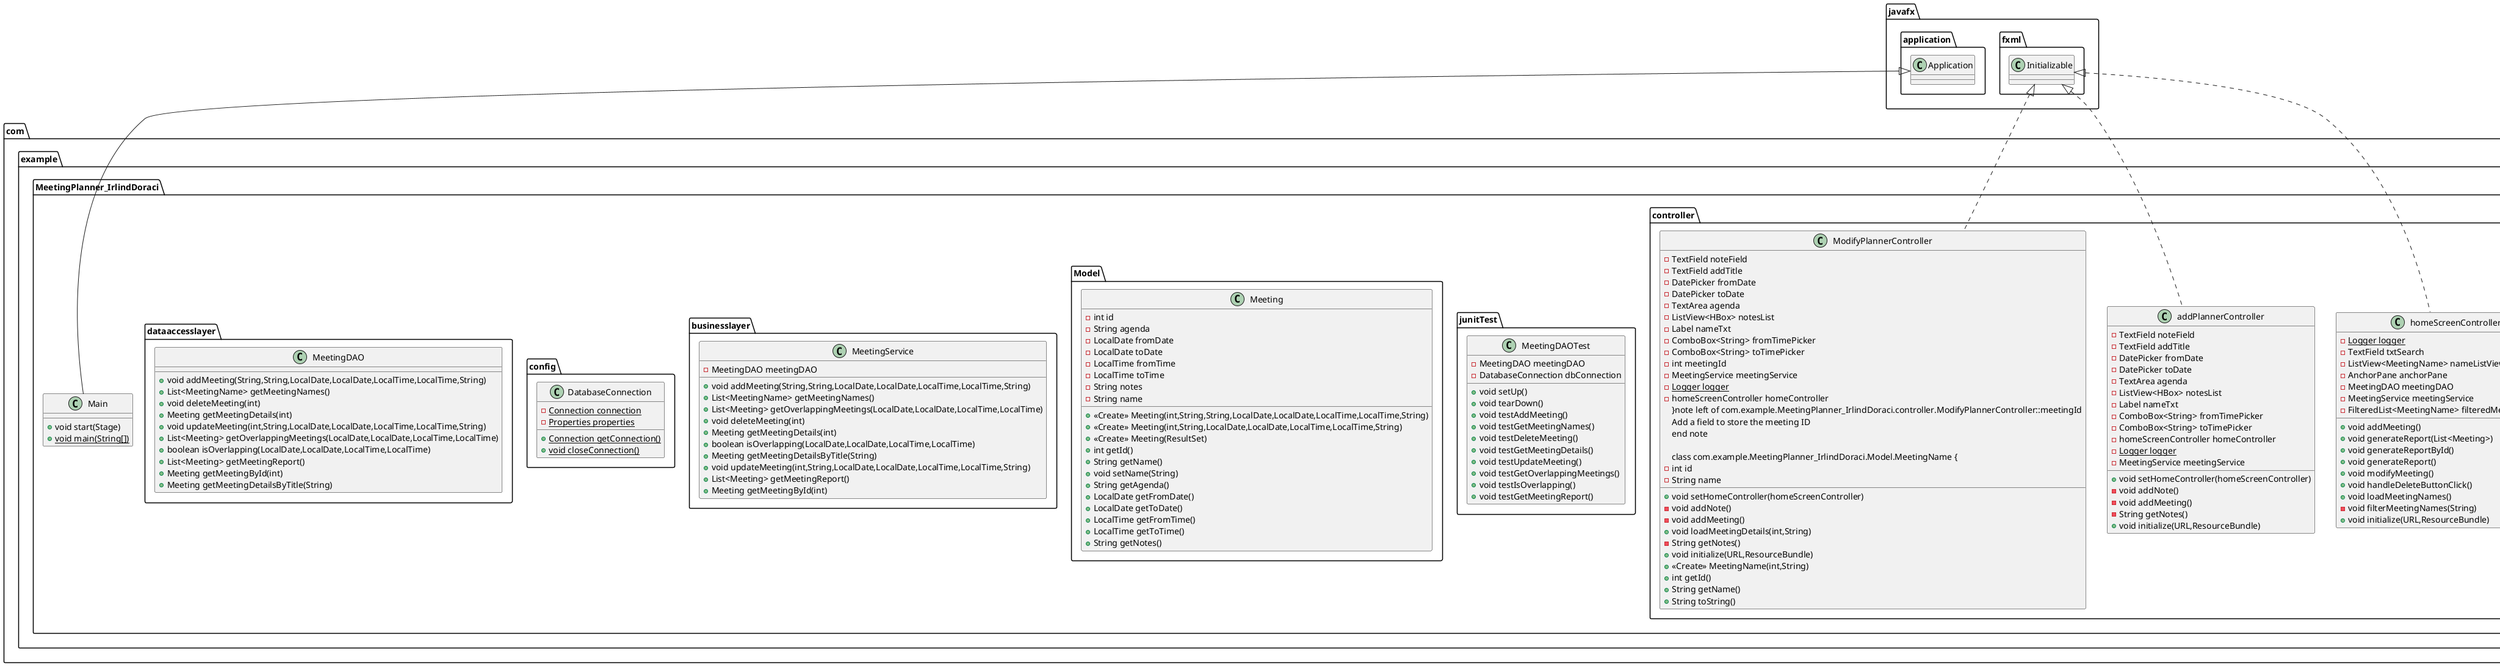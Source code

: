 @startuml
class com.example.MeetingPlanner_IrlindDoraci.controller.homeScreenController {
- {static} Logger logger
- TextField txtSearch
- ListView<MeetingName> nameListView
- AnchorPane anchorPane
- MeetingDAO meetingDAO
- MeetingService meetingService
- FilteredList<MeetingName> filteredMeetingNames
+ void addMeeting()
+ void generateReport(List<Meeting>)
+ void generateReportById()
+ void generateReport()
+ void modifyMeeting()
+ void handleDeleteButtonClick()
+ void loadMeetingNames()
- void filterMeetingNames(String)
+ void initialize(URL,ResourceBundle)
}
class com.example.MeetingPlanner_IrlindDoraci.junitTest.MeetingDAOTest {
- MeetingDAO meetingDAO
- DatabaseConnection dbConnection
+ void setUp()
+ void tearDown()
+ void testAddMeeting()
+ void testGetMeetingNames()
+ void testDeleteMeeting()
+ void testGetMeetingDetails()
+ void testUpdateMeeting()
+ void testGetOverlappingMeetings()
+ void testIsOverlapping()
+ void testGetMeetingReport()
}
class com.example.MeetingPlanner_IrlindDoraci.Model.Meeting {
- int id
- String agenda
- LocalDate fromDate
- LocalDate toDate
- LocalTime fromTime
- LocalTime toTime
- String notes
- String name
+ <<Create>> Meeting(int,String,String,LocalDate,LocalDate,LocalTime,LocalTime,String)
+ <<Create>> Meeting(int,String,LocalDate,LocalDate,LocalTime,LocalTime,String)
+ <<Create>> Meeting(ResultSet)
+ int getId()
+ String getName()
+ void setName(String)
+ String getAgenda()
+ LocalDate getFromDate()
+ LocalDate getToDate()
+ LocalTime getFromTime()
+ LocalTime getToTime()
+ String getNotes()
}
class com.example.MeetingPlanner_IrlindDoraci.businesslayer.MeetingService {
- MeetingDAO meetingDAO
+ void addMeeting(String,String,LocalDate,LocalDate,LocalTime,LocalTime,String)
+ List<MeetingName> getMeetingNames()
+ List<Meeting> getOverlappingMeetings(LocalDate,LocalDate,LocalTime,LocalTime)
+ void deleteMeeting(int)
+ Meeting getMeetingDetails(int)
+ boolean isOverlapping(LocalDate,LocalDate,LocalTime,LocalTime)
+ Meeting getMeetingDetailsByTitle(String)
+ void updateMeeting(int,String,LocalDate,LocalDate,LocalTime,LocalTime,String)
+ List<Meeting> getMeetingReport()
+ Meeting getMeetingById(int)
}
class com.example.MeetingPlanner_IrlindDoraci.config.DatabaseConnection {
- {static} Connection connection
- {static} Properties properties
+ {static} Connection getConnection()
+ {static} void closeConnection()
}
class com.example.MeetingPlanner_IrlindDoraci.dataaccesslayer.MeetingDAO {
+ void addMeeting(String,String,LocalDate,LocalDate,LocalTime,LocalTime,String)
+ List<MeetingName> getMeetingNames()
+ void deleteMeeting(int)
+ Meeting getMeetingDetails(int)
+ void updateMeeting(int,String,LocalDate,LocalDate,LocalTime,LocalTime,String)
+ List<Meeting> getOverlappingMeetings(LocalDate,LocalDate,LocalTime,LocalTime)
+ boolean isOverlapping(LocalDate,LocalDate,LocalTime,LocalTime)
+ List<Meeting> getMeetingReport()
+ Meeting getMeetingById(int)
+ Meeting getMeetingDetailsByTitle(String)
}
class com.example.MeetingPlanner_IrlindDoraci.controller.addPlannerController {
- TextField noteField
- TextField addTitle
- DatePicker fromDate
- DatePicker toDate
- TextArea agenda
- ListView<HBox> notesList
- Label nameTxt
- ComboBox<String> fromTimePicker
- ComboBox<String> toTimePicker
- homeScreenController homeController
- {static} Logger logger
- MeetingService meetingService
+ void setHomeController(homeScreenController)
- void addNote()
- void addMeeting()
- String getNotes()
+ void initialize(URL,ResourceBundle)
}
class com.example.MeetingPlanner_IrlindDoraci.Main {
+ void start(Stage)
+ {static} void main(String[])
}
class com.example.MeetingPlanner_IrlindDoraci.controller.ModifyPlannerController {
- TextField noteField
- TextField addTitle
- DatePicker fromDate
- DatePicker toDate
- TextArea agenda
- ListView<HBox> notesList
- Label nameTxt
- ComboBox<String> fromTimePicker
- ComboBox<String> toTimePicker
- int meetingId
- MeetingService meetingService
- {static} Logger logger
- homeScreenController homeController
+ void setHomeController(homeScreenController)
- void addNote()
- void addMeeting()
+ void loadMeetingDetails(int,String)
- String getNotes()
+ void initialize(URL,ResourceBundle)
}note left of com.example.MeetingPlanner_IrlindDoraci.controller.ModifyPlannerController::meetingId
 Add a field to store the meeting ID
end note

class com.example.MeetingPlanner_IrlindDoraci.Model.MeetingName {
- int id
- String name
+ <<Create>> MeetingName(int,String)
+ int getId()
+ String getName()
+ String toString()
}


javafx.fxml.Initializable <|.. com.example.MeetingPlanner_IrlindDoraci.controller.homeScreenController
javafx.fxml.Initializable <|.. com.example.MeetingPlanner_IrlindDoraci.controller.addPlannerController
javafx.application.Application <|-- com.example.MeetingPlanner_IrlindDoraci.Main
javafx.fxml.Initializable <|.. com.example.MeetingPlanner_IrlindDoraci.controller.ModifyPlannerController
@enduml
